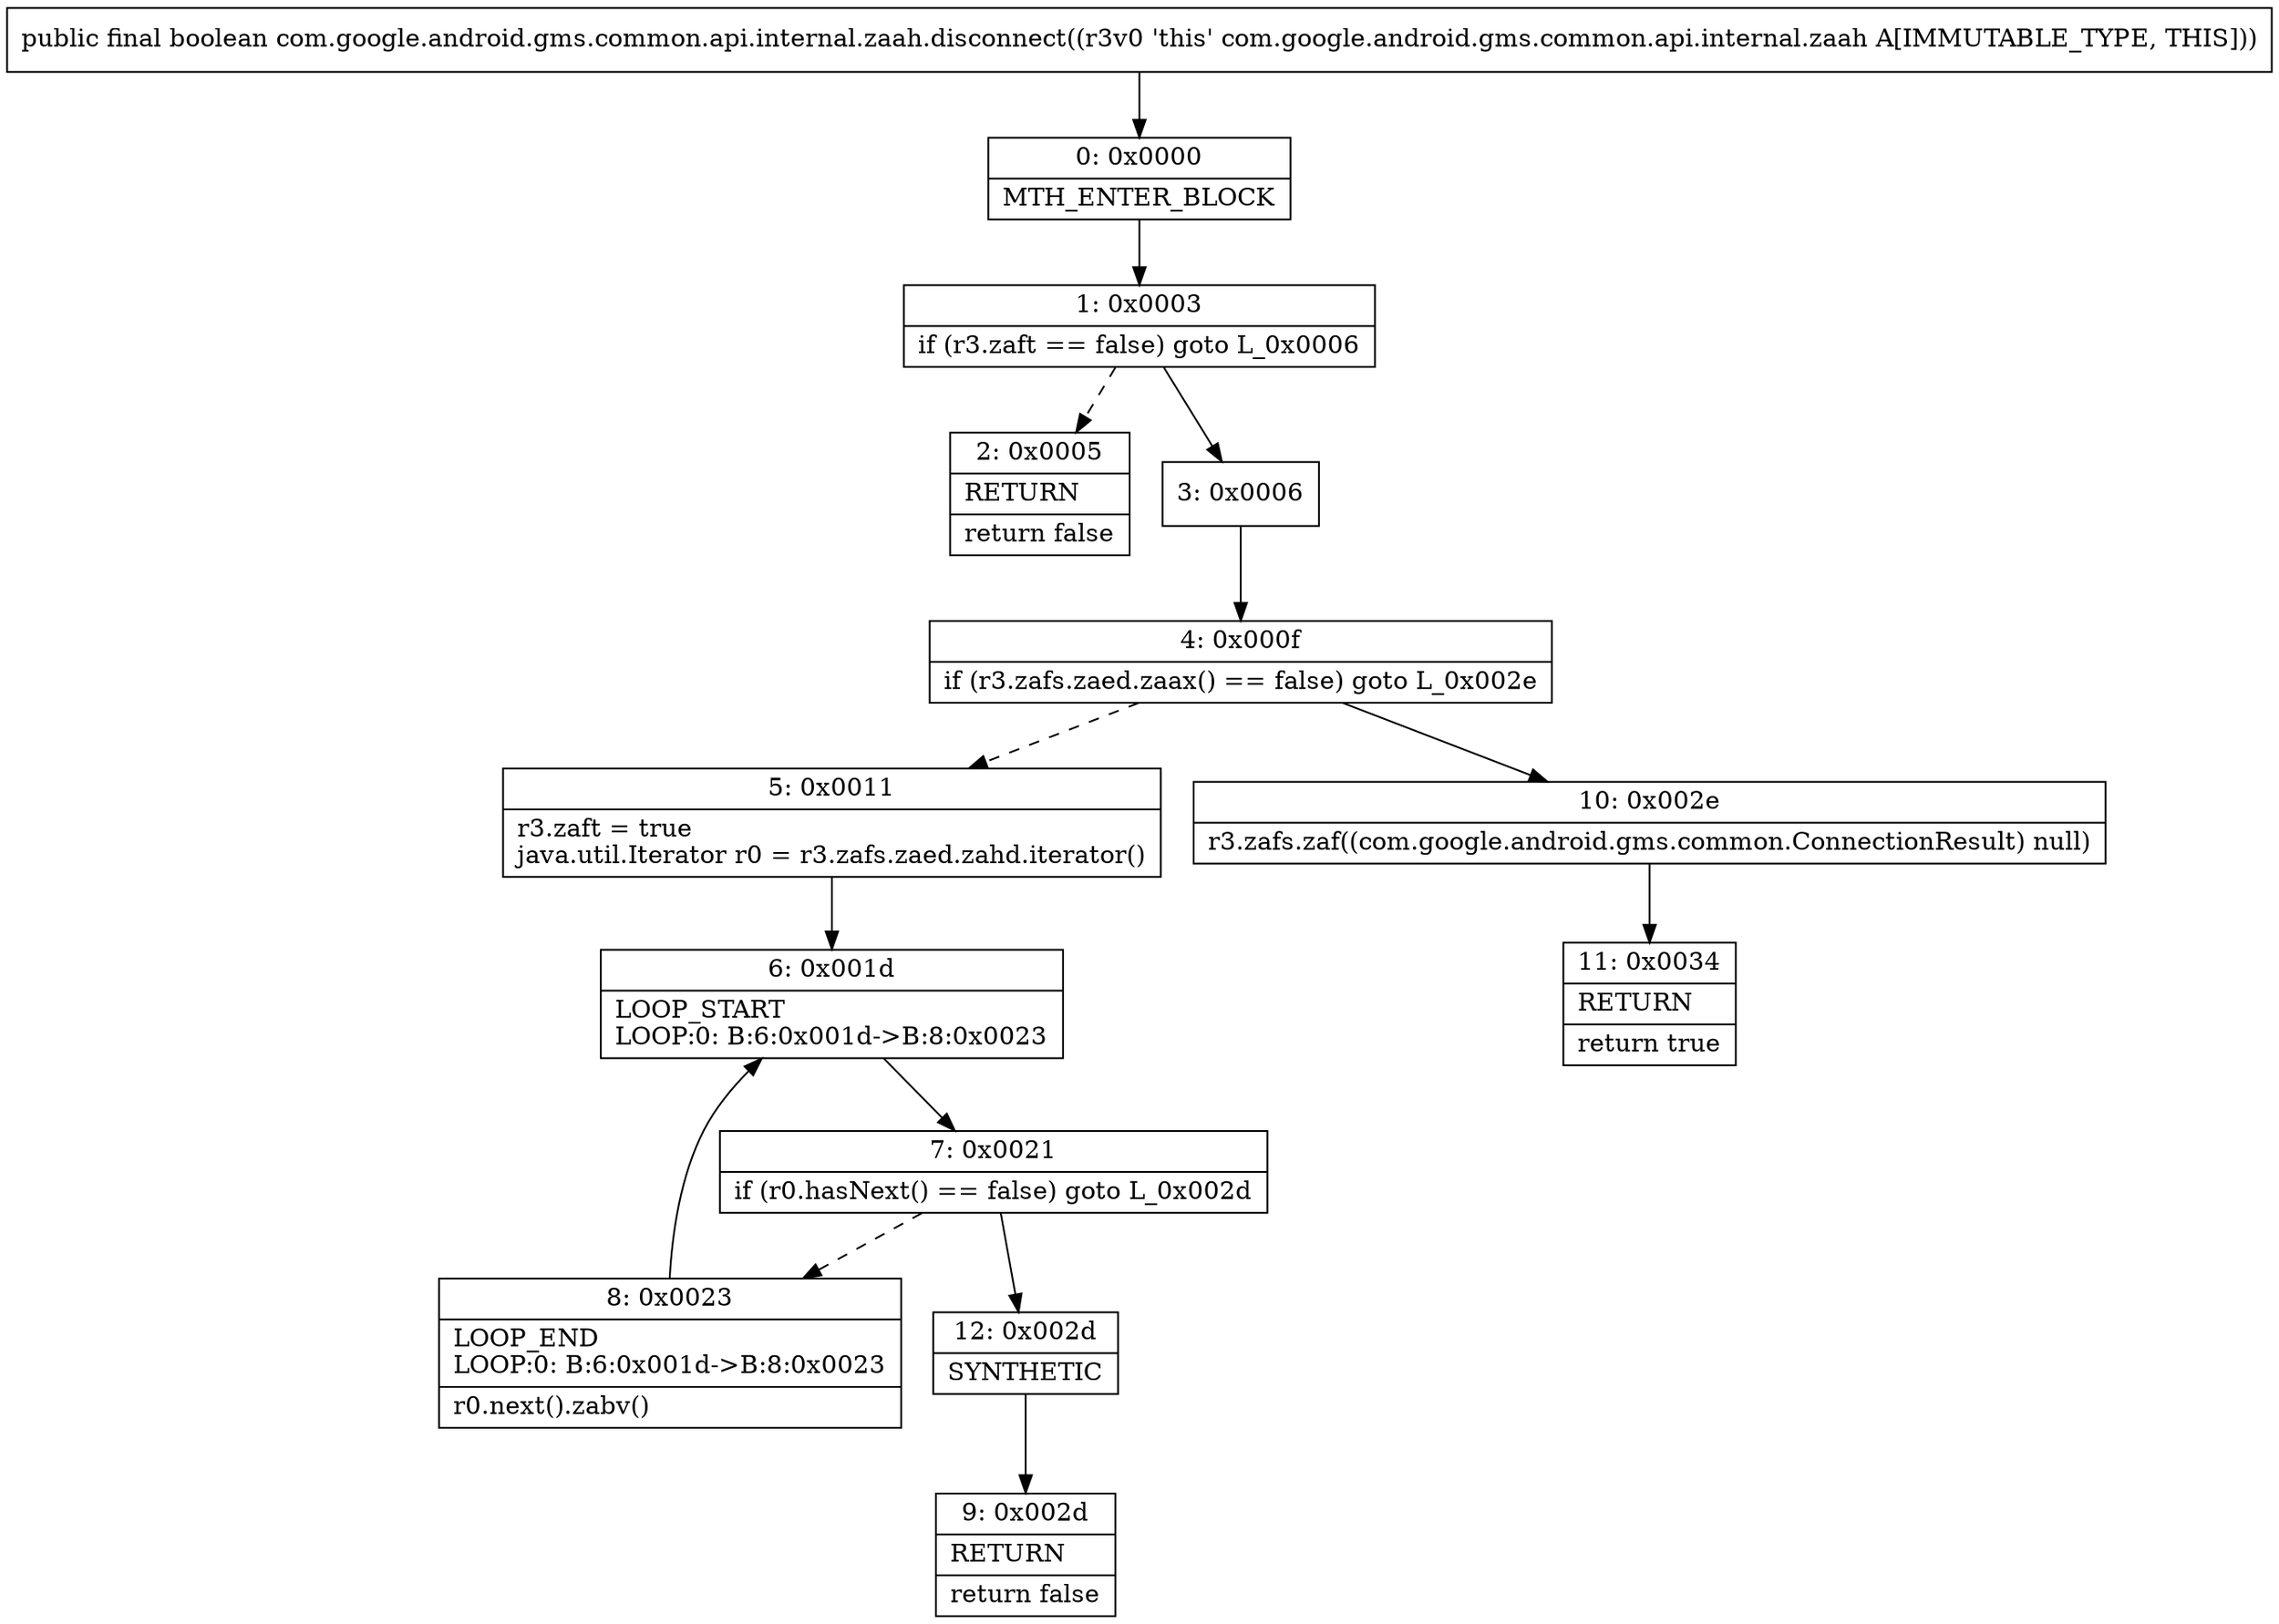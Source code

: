 digraph "CFG forcom.google.android.gms.common.api.internal.zaah.disconnect()Z" {
Node_0 [shape=record,label="{0\:\ 0x0000|MTH_ENTER_BLOCK\l}"];
Node_1 [shape=record,label="{1\:\ 0x0003|if (r3.zaft == false) goto L_0x0006\l}"];
Node_2 [shape=record,label="{2\:\ 0x0005|RETURN\l|return false\l}"];
Node_3 [shape=record,label="{3\:\ 0x0006}"];
Node_4 [shape=record,label="{4\:\ 0x000f|if (r3.zafs.zaed.zaax() == false) goto L_0x002e\l}"];
Node_5 [shape=record,label="{5\:\ 0x0011|r3.zaft = true\ljava.util.Iterator r0 = r3.zafs.zaed.zahd.iterator()\l}"];
Node_6 [shape=record,label="{6\:\ 0x001d|LOOP_START\lLOOP:0: B:6:0x001d\-\>B:8:0x0023\l}"];
Node_7 [shape=record,label="{7\:\ 0x0021|if (r0.hasNext() == false) goto L_0x002d\l}"];
Node_8 [shape=record,label="{8\:\ 0x0023|LOOP_END\lLOOP:0: B:6:0x001d\-\>B:8:0x0023\l|r0.next().zabv()\l}"];
Node_9 [shape=record,label="{9\:\ 0x002d|RETURN\l|return false\l}"];
Node_10 [shape=record,label="{10\:\ 0x002e|r3.zafs.zaf((com.google.android.gms.common.ConnectionResult) null)\l}"];
Node_11 [shape=record,label="{11\:\ 0x0034|RETURN\l|return true\l}"];
Node_12 [shape=record,label="{12\:\ 0x002d|SYNTHETIC\l}"];
MethodNode[shape=record,label="{public final boolean com.google.android.gms.common.api.internal.zaah.disconnect((r3v0 'this' com.google.android.gms.common.api.internal.zaah A[IMMUTABLE_TYPE, THIS])) }"];
MethodNode -> Node_0;
Node_0 -> Node_1;
Node_1 -> Node_2[style=dashed];
Node_1 -> Node_3;
Node_3 -> Node_4;
Node_4 -> Node_5[style=dashed];
Node_4 -> Node_10;
Node_5 -> Node_6;
Node_6 -> Node_7;
Node_7 -> Node_8[style=dashed];
Node_7 -> Node_12;
Node_8 -> Node_6;
Node_10 -> Node_11;
Node_12 -> Node_9;
}

